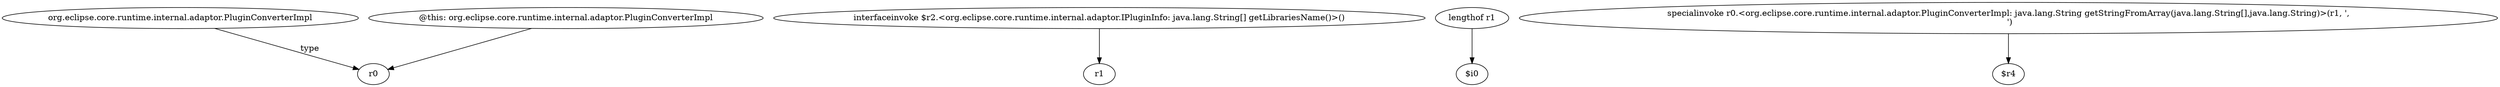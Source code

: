 digraph g {
0[label="org.eclipse.core.runtime.internal.adaptor.PluginConverterImpl"]
1[label="r0"]
0->1[label="type"]
2[label="interfaceinvoke $r2.<org.eclipse.core.runtime.internal.adaptor.IPluginInfo: java.lang.String[] getLibrariesName()>()"]
3[label="r1"]
2->3[label=""]
4[label="lengthof r1"]
5[label="$i0"]
4->5[label=""]
6[label="specialinvoke r0.<org.eclipse.core.runtime.internal.adaptor.PluginConverterImpl: java.lang.String getStringFromArray(java.lang.String[],java.lang.String)>(r1, ',\n ')"]
7[label="$r4"]
6->7[label=""]
8[label="@this: org.eclipse.core.runtime.internal.adaptor.PluginConverterImpl"]
8->1[label=""]
}